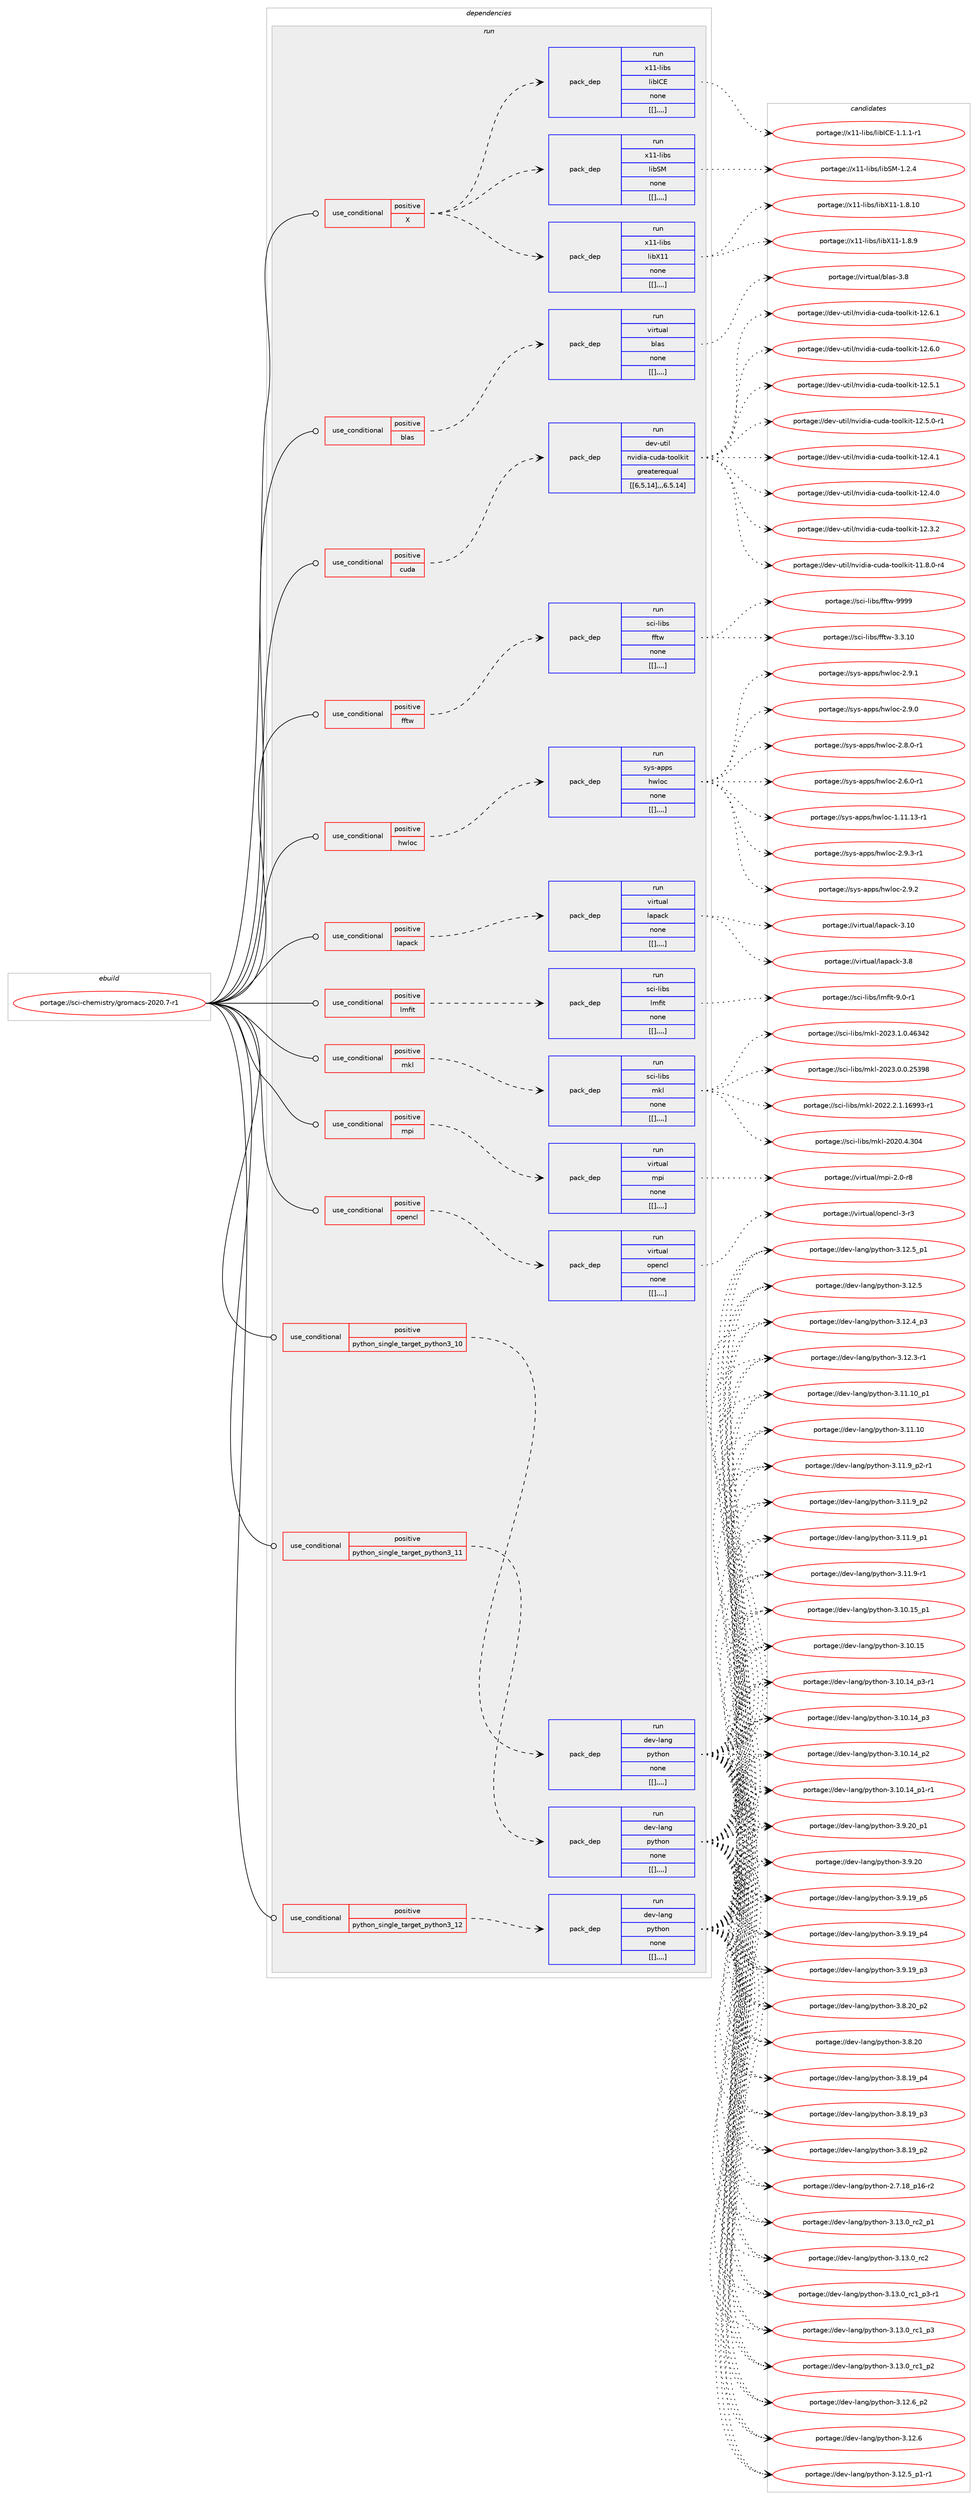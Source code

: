digraph prolog {

# *************
# Graph options
# *************

newrank=true;
concentrate=true;
compound=true;
graph [rankdir=LR,fontname=Helvetica,fontsize=10,ranksep=1.5];#, ranksep=2.5, nodesep=0.2];
edge  [arrowhead=vee];
node  [fontname=Helvetica,fontsize=10];

# **********
# The ebuild
# **********

subgraph cluster_leftcol {
color=gray;
label=<<i>ebuild</i>>;
id [label="portage://sci-chemistry/gromacs-2020.7-r1", color=red, width=4, href="../sci-chemistry/gromacs-2020.7-r1.svg"];
}

# ****************
# The dependencies
# ****************

subgraph cluster_midcol {
color=gray;
label=<<i>dependencies</i>>;
subgraph cluster_compile {
fillcolor="#eeeeee";
style=filled;
label=<<i>compile</i>>;
}
subgraph cluster_compileandrun {
fillcolor="#eeeeee";
style=filled;
label=<<i>compile and run</i>>;
}
subgraph cluster_run {
fillcolor="#eeeeee";
style=filled;
label=<<i>run</i>>;
subgraph cond107807 {
dependency403585 [label=<<TABLE BORDER="0" CELLBORDER="1" CELLSPACING="0" CELLPADDING="4"><TR><TD ROWSPAN="3" CELLPADDING="10">use_conditional</TD></TR><TR><TD>positive</TD></TR><TR><TD>X</TD></TR></TABLE>>, shape=none, color=red];
subgraph pack292932 {
dependency403586 [label=<<TABLE BORDER="0" CELLBORDER="1" CELLSPACING="0" CELLPADDING="4" WIDTH="220"><TR><TD ROWSPAN="6" CELLPADDING="30">pack_dep</TD></TR><TR><TD WIDTH="110">run</TD></TR><TR><TD>x11-libs</TD></TR><TR><TD>libX11</TD></TR><TR><TD>none</TD></TR><TR><TD>[[],,,,]</TD></TR></TABLE>>, shape=none, color=blue];
}
dependency403585:e -> dependency403586:w [weight=20,style="dashed",arrowhead="vee"];
subgraph pack292933 {
dependency403587 [label=<<TABLE BORDER="0" CELLBORDER="1" CELLSPACING="0" CELLPADDING="4" WIDTH="220"><TR><TD ROWSPAN="6" CELLPADDING="30">pack_dep</TD></TR><TR><TD WIDTH="110">run</TD></TR><TR><TD>x11-libs</TD></TR><TR><TD>libSM</TD></TR><TR><TD>none</TD></TR><TR><TD>[[],,,,]</TD></TR></TABLE>>, shape=none, color=blue];
}
dependency403585:e -> dependency403587:w [weight=20,style="dashed",arrowhead="vee"];
subgraph pack292934 {
dependency403588 [label=<<TABLE BORDER="0" CELLBORDER="1" CELLSPACING="0" CELLPADDING="4" WIDTH="220"><TR><TD ROWSPAN="6" CELLPADDING="30">pack_dep</TD></TR><TR><TD WIDTH="110">run</TD></TR><TR><TD>x11-libs</TD></TR><TR><TD>libICE</TD></TR><TR><TD>none</TD></TR><TR><TD>[[],,,,]</TD></TR></TABLE>>, shape=none, color=blue];
}
dependency403585:e -> dependency403588:w [weight=20,style="dashed",arrowhead="vee"];
}
id:e -> dependency403585:w [weight=20,style="solid",arrowhead="odot"];
subgraph cond107808 {
dependency403589 [label=<<TABLE BORDER="0" CELLBORDER="1" CELLSPACING="0" CELLPADDING="4"><TR><TD ROWSPAN="3" CELLPADDING="10">use_conditional</TD></TR><TR><TD>positive</TD></TR><TR><TD>blas</TD></TR></TABLE>>, shape=none, color=red];
subgraph pack292935 {
dependency403590 [label=<<TABLE BORDER="0" CELLBORDER="1" CELLSPACING="0" CELLPADDING="4" WIDTH="220"><TR><TD ROWSPAN="6" CELLPADDING="30">pack_dep</TD></TR><TR><TD WIDTH="110">run</TD></TR><TR><TD>virtual</TD></TR><TR><TD>blas</TD></TR><TR><TD>none</TD></TR><TR><TD>[[],,,,]</TD></TR></TABLE>>, shape=none, color=blue];
}
dependency403589:e -> dependency403590:w [weight=20,style="dashed",arrowhead="vee"];
}
id:e -> dependency403589:w [weight=20,style="solid",arrowhead="odot"];
subgraph cond107809 {
dependency403591 [label=<<TABLE BORDER="0" CELLBORDER="1" CELLSPACING="0" CELLPADDING="4"><TR><TD ROWSPAN="3" CELLPADDING="10">use_conditional</TD></TR><TR><TD>positive</TD></TR><TR><TD>cuda</TD></TR></TABLE>>, shape=none, color=red];
subgraph pack292936 {
dependency403592 [label=<<TABLE BORDER="0" CELLBORDER="1" CELLSPACING="0" CELLPADDING="4" WIDTH="220"><TR><TD ROWSPAN="6" CELLPADDING="30">pack_dep</TD></TR><TR><TD WIDTH="110">run</TD></TR><TR><TD>dev-util</TD></TR><TR><TD>nvidia-cuda-toolkit</TD></TR><TR><TD>greaterequal</TD></TR><TR><TD>[[6,5,14],,,6.5.14]</TD></TR></TABLE>>, shape=none, color=blue];
}
dependency403591:e -> dependency403592:w [weight=20,style="dashed",arrowhead="vee"];
}
id:e -> dependency403591:w [weight=20,style="solid",arrowhead="odot"];
subgraph cond107810 {
dependency403593 [label=<<TABLE BORDER="0" CELLBORDER="1" CELLSPACING="0" CELLPADDING="4"><TR><TD ROWSPAN="3" CELLPADDING="10">use_conditional</TD></TR><TR><TD>positive</TD></TR><TR><TD>fftw</TD></TR></TABLE>>, shape=none, color=red];
subgraph pack292937 {
dependency403594 [label=<<TABLE BORDER="0" CELLBORDER="1" CELLSPACING="0" CELLPADDING="4" WIDTH="220"><TR><TD ROWSPAN="6" CELLPADDING="30">pack_dep</TD></TR><TR><TD WIDTH="110">run</TD></TR><TR><TD>sci-libs</TD></TR><TR><TD>fftw</TD></TR><TR><TD>none</TD></TR><TR><TD>[[],,,,]</TD></TR></TABLE>>, shape=none, color=blue];
}
dependency403593:e -> dependency403594:w [weight=20,style="dashed",arrowhead="vee"];
}
id:e -> dependency403593:w [weight=20,style="solid",arrowhead="odot"];
subgraph cond107811 {
dependency403595 [label=<<TABLE BORDER="0" CELLBORDER="1" CELLSPACING="0" CELLPADDING="4"><TR><TD ROWSPAN="3" CELLPADDING="10">use_conditional</TD></TR><TR><TD>positive</TD></TR><TR><TD>hwloc</TD></TR></TABLE>>, shape=none, color=red];
subgraph pack292938 {
dependency403596 [label=<<TABLE BORDER="0" CELLBORDER="1" CELLSPACING="0" CELLPADDING="4" WIDTH="220"><TR><TD ROWSPAN="6" CELLPADDING="30">pack_dep</TD></TR><TR><TD WIDTH="110">run</TD></TR><TR><TD>sys-apps</TD></TR><TR><TD>hwloc</TD></TR><TR><TD>none</TD></TR><TR><TD>[[],,,,]</TD></TR></TABLE>>, shape=none, color=blue];
}
dependency403595:e -> dependency403596:w [weight=20,style="dashed",arrowhead="vee"];
}
id:e -> dependency403595:w [weight=20,style="solid",arrowhead="odot"];
subgraph cond107812 {
dependency403597 [label=<<TABLE BORDER="0" CELLBORDER="1" CELLSPACING="0" CELLPADDING="4"><TR><TD ROWSPAN="3" CELLPADDING="10">use_conditional</TD></TR><TR><TD>positive</TD></TR><TR><TD>lapack</TD></TR></TABLE>>, shape=none, color=red];
subgraph pack292939 {
dependency403598 [label=<<TABLE BORDER="0" CELLBORDER="1" CELLSPACING="0" CELLPADDING="4" WIDTH="220"><TR><TD ROWSPAN="6" CELLPADDING="30">pack_dep</TD></TR><TR><TD WIDTH="110">run</TD></TR><TR><TD>virtual</TD></TR><TR><TD>lapack</TD></TR><TR><TD>none</TD></TR><TR><TD>[[],,,,]</TD></TR></TABLE>>, shape=none, color=blue];
}
dependency403597:e -> dependency403598:w [weight=20,style="dashed",arrowhead="vee"];
}
id:e -> dependency403597:w [weight=20,style="solid",arrowhead="odot"];
subgraph cond107813 {
dependency403599 [label=<<TABLE BORDER="0" CELLBORDER="1" CELLSPACING="0" CELLPADDING="4"><TR><TD ROWSPAN="3" CELLPADDING="10">use_conditional</TD></TR><TR><TD>positive</TD></TR><TR><TD>lmfit</TD></TR></TABLE>>, shape=none, color=red];
subgraph pack292940 {
dependency403600 [label=<<TABLE BORDER="0" CELLBORDER="1" CELLSPACING="0" CELLPADDING="4" WIDTH="220"><TR><TD ROWSPAN="6" CELLPADDING="30">pack_dep</TD></TR><TR><TD WIDTH="110">run</TD></TR><TR><TD>sci-libs</TD></TR><TR><TD>lmfit</TD></TR><TR><TD>none</TD></TR><TR><TD>[[],,,,]</TD></TR></TABLE>>, shape=none, color=blue];
}
dependency403599:e -> dependency403600:w [weight=20,style="dashed",arrowhead="vee"];
}
id:e -> dependency403599:w [weight=20,style="solid",arrowhead="odot"];
subgraph cond107814 {
dependency403601 [label=<<TABLE BORDER="0" CELLBORDER="1" CELLSPACING="0" CELLPADDING="4"><TR><TD ROWSPAN="3" CELLPADDING="10">use_conditional</TD></TR><TR><TD>positive</TD></TR><TR><TD>mkl</TD></TR></TABLE>>, shape=none, color=red];
subgraph pack292941 {
dependency403602 [label=<<TABLE BORDER="0" CELLBORDER="1" CELLSPACING="0" CELLPADDING="4" WIDTH="220"><TR><TD ROWSPAN="6" CELLPADDING="30">pack_dep</TD></TR><TR><TD WIDTH="110">run</TD></TR><TR><TD>sci-libs</TD></TR><TR><TD>mkl</TD></TR><TR><TD>none</TD></TR><TR><TD>[[],,,,]</TD></TR></TABLE>>, shape=none, color=blue];
}
dependency403601:e -> dependency403602:w [weight=20,style="dashed",arrowhead="vee"];
}
id:e -> dependency403601:w [weight=20,style="solid",arrowhead="odot"];
subgraph cond107815 {
dependency403603 [label=<<TABLE BORDER="0" CELLBORDER="1" CELLSPACING="0" CELLPADDING="4"><TR><TD ROWSPAN="3" CELLPADDING="10">use_conditional</TD></TR><TR><TD>positive</TD></TR><TR><TD>mpi</TD></TR></TABLE>>, shape=none, color=red];
subgraph pack292942 {
dependency403604 [label=<<TABLE BORDER="0" CELLBORDER="1" CELLSPACING="0" CELLPADDING="4" WIDTH="220"><TR><TD ROWSPAN="6" CELLPADDING="30">pack_dep</TD></TR><TR><TD WIDTH="110">run</TD></TR><TR><TD>virtual</TD></TR><TR><TD>mpi</TD></TR><TR><TD>none</TD></TR><TR><TD>[[],,,,]</TD></TR></TABLE>>, shape=none, color=blue];
}
dependency403603:e -> dependency403604:w [weight=20,style="dashed",arrowhead="vee"];
}
id:e -> dependency403603:w [weight=20,style="solid",arrowhead="odot"];
subgraph cond107816 {
dependency403605 [label=<<TABLE BORDER="0" CELLBORDER="1" CELLSPACING="0" CELLPADDING="4"><TR><TD ROWSPAN="3" CELLPADDING="10">use_conditional</TD></TR><TR><TD>positive</TD></TR><TR><TD>opencl</TD></TR></TABLE>>, shape=none, color=red];
subgraph pack292943 {
dependency403606 [label=<<TABLE BORDER="0" CELLBORDER="1" CELLSPACING="0" CELLPADDING="4" WIDTH="220"><TR><TD ROWSPAN="6" CELLPADDING="30">pack_dep</TD></TR><TR><TD WIDTH="110">run</TD></TR><TR><TD>virtual</TD></TR><TR><TD>opencl</TD></TR><TR><TD>none</TD></TR><TR><TD>[[],,,,]</TD></TR></TABLE>>, shape=none, color=blue];
}
dependency403605:e -> dependency403606:w [weight=20,style="dashed",arrowhead="vee"];
}
id:e -> dependency403605:w [weight=20,style="solid",arrowhead="odot"];
subgraph cond107817 {
dependency403607 [label=<<TABLE BORDER="0" CELLBORDER="1" CELLSPACING="0" CELLPADDING="4"><TR><TD ROWSPAN="3" CELLPADDING="10">use_conditional</TD></TR><TR><TD>positive</TD></TR><TR><TD>python_single_target_python3_10</TD></TR></TABLE>>, shape=none, color=red];
subgraph pack292944 {
dependency403608 [label=<<TABLE BORDER="0" CELLBORDER="1" CELLSPACING="0" CELLPADDING="4" WIDTH="220"><TR><TD ROWSPAN="6" CELLPADDING="30">pack_dep</TD></TR><TR><TD WIDTH="110">run</TD></TR><TR><TD>dev-lang</TD></TR><TR><TD>python</TD></TR><TR><TD>none</TD></TR><TR><TD>[[],,,,]</TD></TR></TABLE>>, shape=none, color=blue];
}
dependency403607:e -> dependency403608:w [weight=20,style="dashed",arrowhead="vee"];
}
id:e -> dependency403607:w [weight=20,style="solid",arrowhead="odot"];
subgraph cond107818 {
dependency403609 [label=<<TABLE BORDER="0" CELLBORDER="1" CELLSPACING="0" CELLPADDING="4"><TR><TD ROWSPAN="3" CELLPADDING="10">use_conditional</TD></TR><TR><TD>positive</TD></TR><TR><TD>python_single_target_python3_11</TD></TR></TABLE>>, shape=none, color=red];
subgraph pack292945 {
dependency403610 [label=<<TABLE BORDER="0" CELLBORDER="1" CELLSPACING="0" CELLPADDING="4" WIDTH="220"><TR><TD ROWSPAN="6" CELLPADDING="30">pack_dep</TD></TR><TR><TD WIDTH="110">run</TD></TR><TR><TD>dev-lang</TD></TR><TR><TD>python</TD></TR><TR><TD>none</TD></TR><TR><TD>[[],,,,]</TD></TR></TABLE>>, shape=none, color=blue];
}
dependency403609:e -> dependency403610:w [weight=20,style="dashed",arrowhead="vee"];
}
id:e -> dependency403609:w [weight=20,style="solid",arrowhead="odot"];
subgraph cond107819 {
dependency403611 [label=<<TABLE BORDER="0" CELLBORDER="1" CELLSPACING="0" CELLPADDING="4"><TR><TD ROWSPAN="3" CELLPADDING="10">use_conditional</TD></TR><TR><TD>positive</TD></TR><TR><TD>python_single_target_python3_12</TD></TR></TABLE>>, shape=none, color=red];
subgraph pack292946 {
dependency403612 [label=<<TABLE BORDER="0" CELLBORDER="1" CELLSPACING="0" CELLPADDING="4" WIDTH="220"><TR><TD ROWSPAN="6" CELLPADDING="30">pack_dep</TD></TR><TR><TD WIDTH="110">run</TD></TR><TR><TD>dev-lang</TD></TR><TR><TD>python</TD></TR><TR><TD>none</TD></TR><TR><TD>[[],,,,]</TD></TR></TABLE>>, shape=none, color=blue];
}
dependency403611:e -> dependency403612:w [weight=20,style="dashed",arrowhead="vee"];
}
id:e -> dependency403611:w [weight=20,style="solid",arrowhead="odot"];
}
}

# **************
# The candidates
# **************

subgraph cluster_choices {
rank=same;
color=gray;
label=<<i>candidates</i>>;

subgraph choice292932 {
color=black;
nodesep=1;
choice12049494510810598115471081059888494945494656464948 [label="portage://x11-libs/libX11-1.8.10", color=red, width=4,href="../x11-libs/libX11-1.8.10.svg"];
choice120494945108105981154710810598884949454946564657 [label="portage://x11-libs/libX11-1.8.9", color=red, width=4,href="../x11-libs/libX11-1.8.9.svg"];
dependency403586:e -> choice12049494510810598115471081059888494945494656464948:w [style=dotted,weight="100"];
dependency403586:e -> choice120494945108105981154710810598884949454946564657:w [style=dotted,weight="100"];
}
subgraph choice292933 {
color=black;
nodesep=1;
choice1204949451081059811547108105988377454946504652 [label="portage://x11-libs/libSM-1.2.4", color=red, width=4,href="../x11-libs/libSM-1.2.4.svg"];
dependency403587:e -> choice1204949451081059811547108105988377454946504652:w [style=dotted,weight="100"];
}
subgraph choice292934 {
color=black;
nodesep=1;
choice1204949451081059811547108105987367694549464946494511449 [label="portage://x11-libs/libICE-1.1.1-r1", color=red, width=4,href="../x11-libs/libICE-1.1.1-r1.svg"];
dependency403588:e -> choice1204949451081059811547108105987367694549464946494511449:w [style=dotted,weight="100"];
}
subgraph choice292935 {
color=black;
nodesep=1;
choice1181051141161179710847981089711545514656 [label="portage://virtual/blas-3.8", color=red, width=4,href="../virtual/blas-3.8.svg"];
dependency403590:e -> choice1181051141161179710847981089711545514656:w [style=dotted,weight="100"];
}
subgraph choice292936 {
color=black;
nodesep=1;
choice1001011184511711610510847110118105100105974599117100974511611111110810710511645495046544649 [label="portage://dev-util/nvidia-cuda-toolkit-12.6.1", color=red, width=4,href="../dev-util/nvidia-cuda-toolkit-12.6.1.svg"];
choice1001011184511711610510847110118105100105974599117100974511611111110810710511645495046544648 [label="portage://dev-util/nvidia-cuda-toolkit-12.6.0", color=red, width=4,href="../dev-util/nvidia-cuda-toolkit-12.6.0.svg"];
choice1001011184511711610510847110118105100105974599117100974511611111110810710511645495046534649 [label="portage://dev-util/nvidia-cuda-toolkit-12.5.1", color=red, width=4,href="../dev-util/nvidia-cuda-toolkit-12.5.1.svg"];
choice10010111845117116105108471101181051001059745991171009745116111111108107105116454950465346484511449 [label="portage://dev-util/nvidia-cuda-toolkit-12.5.0-r1", color=red, width=4,href="../dev-util/nvidia-cuda-toolkit-12.5.0-r1.svg"];
choice1001011184511711610510847110118105100105974599117100974511611111110810710511645495046524649 [label="portage://dev-util/nvidia-cuda-toolkit-12.4.1", color=red, width=4,href="../dev-util/nvidia-cuda-toolkit-12.4.1.svg"];
choice1001011184511711610510847110118105100105974599117100974511611111110810710511645495046524648 [label="portage://dev-util/nvidia-cuda-toolkit-12.4.0", color=red, width=4,href="../dev-util/nvidia-cuda-toolkit-12.4.0.svg"];
choice1001011184511711610510847110118105100105974599117100974511611111110810710511645495046514650 [label="portage://dev-util/nvidia-cuda-toolkit-12.3.2", color=red, width=4,href="../dev-util/nvidia-cuda-toolkit-12.3.2.svg"];
choice10010111845117116105108471101181051001059745991171009745116111111108107105116454949465646484511452 [label="portage://dev-util/nvidia-cuda-toolkit-11.8.0-r4", color=red, width=4,href="../dev-util/nvidia-cuda-toolkit-11.8.0-r4.svg"];
dependency403592:e -> choice1001011184511711610510847110118105100105974599117100974511611111110810710511645495046544649:w [style=dotted,weight="100"];
dependency403592:e -> choice1001011184511711610510847110118105100105974599117100974511611111110810710511645495046544648:w [style=dotted,weight="100"];
dependency403592:e -> choice1001011184511711610510847110118105100105974599117100974511611111110810710511645495046534649:w [style=dotted,weight="100"];
dependency403592:e -> choice10010111845117116105108471101181051001059745991171009745116111111108107105116454950465346484511449:w [style=dotted,weight="100"];
dependency403592:e -> choice1001011184511711610510847110118105100105974599117100974511611111110810710511645495046524649:w [style=dotted,weight="100"];
dependency403592:e -> choice1001011184511711610510847110118105100105974599117100974511611111110810710511645495046524648:w [style=dotted,weight="100"];
dependency403592:e -> choice1001011184511711610510847110118105100105974599117100974511611111110810710511645495046514650:w [style=dotted,weight="100"];
dependency403592:e -> choice10010111845117116105108471101181051001059745991171009745116111111108107105116454949465646484511452:w [style=dotted,weight="100"];
}
subgraph choice292937 {
color=black;
nodesep=1;
choice115991054510810598115471021021161194557575757 [label="portage://sci-libs/fftw-9999", color=red, width=4,href="../sci-libs/fftw-9999.svg"];
choice1159910545108105981154710210211611945514651464948 [label="portage://sci-libs/fftw-3.3.10", color=red, width=4,href="../sci-libs/fftw-3.3.10.svg"];
dependency403594:e -> choice115991054510810598115471021021161194557575757:w [style=dotted,weight="100"];
dependency403594:e -> choice1159910545108105981154710210211611945514651464948:w [style=dotted,weight="100"];
}
subgraph choice292938 {
color=black;
nodesep=1;
choice115121115459711211211547104119108111994550465746514511449 [label="portage://sys-apps/hwloc-2.9.3-r1", color=red, width=4,href="../sys-apps/hwloc-2.9.3-r1.svg"];
choice11512111545971121121154710411910811199455046574650 [label="portage://sys-apps/hwloc-2.9.2", color=red, width=4,href="../sys-apps/hwloc-2.9.2.svg"];
choice11512111545971121121154710411910811199455046574649 [label="portage://sys-apps/hwloc-2.9.1", color=red, width=4,href="../sys-apps/hwloc-2.9.1.svg"];
choice11512111545971121121154710411910811199455046574648 [label="portage://sys-apps/hwloc-2.9.0", color=red, width=4,href="../sys-apps/hwloc-2.9.0.svg"];
choice115121115459711211211547104119108111994550465646484511449 [label="portage://sys-apps/hwloc-2.8.0-r1", color=red, width=4,href="../sys-apps/hwloc-2.8.0-r1.svg"];
choice115121115459711211211547104119108111994550465446484511449 [label="portage://sys-apps/hwloc-2.6.0-r1", color=red, width=4,href="../sys-apps/hwloc-2.6.0-r1.svg"];
choice1151211154597112112115471041191081119945494649494649514511449 [label="portage://sys-apps/hwloc-1.11.13-r1", color=red, width=4,href="../sys-apps/hwloc-1.11.13-r1.svg"];
dependency403596:e -> choice115121115459711211211547104119108111994550465746514511449:w [style=dotted,weight="100"];
dependency403596:e -> choice11512111545971121121154710411910811199455046574650:w [style=dotted,weight="100"];
dependency403596:e -> choice11512111545971121121154710411910811199455046574649:w [style=dotted,weight="100"];
dependency403596:e -> choice11512111545971121121154710411910811199455046574648:w [style=dotted,weight="100"];
dependency403596:e -> choice115121115459711211211547104119108111994550465646484511449:w [style=dotted,weight="100"];
dependency403596:e -> choice115121115459711211211547104119108111994550465446484511449:w [style=dotted,weight="100"];
dependency403596:e -> choice1151211154597112112115471041191081119945494649494649514511449:w [style=dotted,weight="100"];
}
subgraph choice292939 {
color=black;
nodesep=1;
choice11810511411611797108471089711297991074551464948 [label="portage://virtual/lapack-3.10", color=red, width=4,href="../virtual/lapack-3.10.svg"];
choice118105114116117971084710897112979910745514656 [label="portage://virtual/lapack-3.8", color=red, width=4,href="../virtual/lapack-3.8.svg"];
dependency403598:e -> choice11810511411611797108471089711297991074551464948:w [style=dotted,weight="100"];
dependency403598:e -> choice118105114116117971084710897112979910745514656:w [style=dotted,weight="100"];
}
subgraph choice292940 {
color=black;
nodesep=1;
choice11599105451081059811547108109102105116455746484511449 [label="portage://sci-libs/lmfit-9.0-r1", color=red, width=4,href="../sci-libs/lmfit-9.0-r1.svg"];
dependency403600:e -> choice11599105451081059811547108109102105116455746484511449:w [style=dotted,weight="100"];
}
subgraph choice292941 {
color=black;
nodesep=1;
choice11599105451081059811547109107108455048505146494648465254515250 [label="portage://sci-libs/mkl-2023.1.0.46342", color=red, width=4,href="../sci-libs/mkl-2023.1.0.46342.svg"];
choice11599105451081059811547109107108455048505146484648465053515756 [label="portage://sci-libs/mkl-2023.0.0.25398", color=red, width=4,href="../sci-libs/mkl-2023.0.0.25398.svg"];
choice115991054510810598115471091071084550485050465046494649545757514511449 [label="portage://sci-libs/mkl-2022.2.1.16993-r1", color=red, width=4,href="../sci-libs/mkl-2022.2.1.16993-r1.svg"];
choice115991054510810598115471091071084550485048465246514852 [label="portage://sci-libs/mkl-2020.4.304", color=red, width=4,href="../sci-libs/mkl-2020.4.304.svg"];
dependency403602:e -> choice11599105451081059811547109107108455048505146494648465254515250:w [style=dotted,weight="100"];
dependency403602:e -> choice11599105451081059811547109107108455048505146484648465053515756:w [style=dotted,weight="100"];
dependency403602:e -> choice115991054510810598115471091071084550485050465046494649545757514511449:w [style=dotted,weight="100"];
dependency403602:e -> choice115991054510810598115471091071084550485048465246514852:w [style=dotted,weight="100"];
}
subgraph choice292942 {
color=black;
nodesep=1;
choice1181051141161179710847109112105455046484511456 [label="portage://virtual/mpi-2.0-r8", color=red, width=4,href="../virtual/mpi-2.0-r8.svg"];
dependency403604:e -> choice1181051141161179710847109112105455046484511456:w [style=dotted,weight="100"];
}
subgraph choice292943 {
color=black;
nodesep=1;
choice11810511411611797108471111121011109910845514511451 [label="portage://virtual/opencl-3-r3", color=red, width=4,href="../virtual/opencl-3-r3.svg"];
dependency403606:e -> choice11810511411611797108471111121011109910845514511451:w [style=dotted,weight="100"];
}
subgraph choice292944 {
color=black;
nodesep=1;
choice100101118451089711010347112121116104111110455146495146489511499509511249 [label="portage://dev-lang/python-3.13.0_rc2_p1", color=red, width=4,href="../dev-lang/python-3.13.0_rc2_p1.svg"];
choice10010111845108971101034711212111610411111045514649514648951149950 [label="portage://dev-lang/python-3.13.0_rc2", color=red, width=4,href="../dev-lang/python-3.13.0_rc2.svg"];
choice1001011184510897110103471121211161041111104551464951464895114994995112514511449 [label="portage://dev-lang/python-3.13.0_rc1_p3-r1", color=red, width=4,href="../dev-lang/python-3.13.0_rc1_p3-r1.svg"];
choice100101118451089711010347112121116104111110455146495146489511499499511251 [label="portage://dev-lang/python-3.13.0_rc1_p3", color=red, width=4,href="../dev-lang/python-3.13.0_rc1_p3.svg"];
choice100101118451089711010347112121116104111110455146495146489511499499511250 [label="portage://dev-lang/python-3.13.0_rc1_p2", color=red, width=4,href="../dev-lang/python-3.13.0_rc1_p2.svg"];
choice100101118451089711010347112121116104111110455146495046549511250 [label="portage://dev-lang/python-3.12.6_p2", color=red, width=4,href="../dev-lang/python-3.12.6_p2.svg"];
choice10010111845108971101034711212111610411111045514649504654 [label="portage://dev-lang/python-3.12.6", color=red, width=4,href="../dev-lang/python-3.12.6.svg"];
choice1001011184510897110103471121211161041111104551464950465395112494511449 [label="portage://dev-lang/python-3.12.5_p1-r1", color=red, width=4,href="../dev-lang/python-3.12.5_p1-r1.svg"];
choice100101118451089711010347112121116104111110455146495046539511249 [label="portage://dev-lang/python-3.12.5_p1", color=red, width=4,href="../dev-lang/python-3.12.5_p1.svg"];
choice10010111845108971101034711212111610411111045514649504653 [label="portage://dev-lang/python-3.12.5", color=red, width=4,href="../dev-lang/python-3.12.5.svg"];
choice100101118451089711010347112121116104111110455146495046529511251 [label="portage://dev-lang/python-3.12.4_p3", color=red, width=4,href="../dev-lang/python-3.12.4_p3.svg"];
choice100101118451089711010347112121116104111110455146495046514511449 [label="portage://dev-lang/python-3.12.3-r1", color=red, width=4,href="../dev-lang/python-3.12.3-r1.svg"];
choice10010111845108971101034711212111610411111045514649494649489511249 [label="portage://dev-lang/python-3.11.10_p1", color=red, width=4,href="../dev-lang/python-3.11.10_p1.svg"];
choice1001011184510897110103471121211161041111104551464949464948 [label="portage://dev-lang/python-3.11.10", color=red, width=4,href="../dev-lang/python-3.11.10.svg"];
choice1001011184510897110103471121211161041111104551464949465795112504511449 [label="portage://dev-lang/python-3.11.9_p2-r1", color=red, width=4,href="../dev-lang/python-3.11.9_p2-r1.svg"];
choice100101118451089711010347112121116104111110455146494946579511250 [label="portage://dev-lang/python-3.11.9_p2", color=red, width=4,href="../dev-lang/python-3.11.9_p2.svg"];
choice100101118451089711010347112121116104111110455146494946579511249 [label="portage://dev-lang/python-3.11.9_p1", color=red, width=4,href="../dev-lang/python-3.11.9_p1.svg"];
choice100101118451089711010347112121116104111110455146494946574511449 [label="portage://dev-lang/python-3.11.9-r1", color=red, width=4,href="../dev-lang/python-3.11.9-r1.svg"];
choice10010111845108971101034711212111610411111045514649484649539511249 [label="portage://dev-lang/python-3.10.15_p1", color=red, width=4,href="../dev-lang/python-3.10.15_p1.svg"];
choice1001011184510897110103471121211161041111104551464948464953 [label="portage://dev-lang/python-3.10.15", color=red, width=4,href="../dev-lang/python-3.10.15.svg"];
choice100101118451089711010347112121116104111110455146494846495295112514511449 [label="portage://dev-lang/python-3.10.14_p3-r1", color=red, width=4,href="../dev-lang/python-3.10.14_p3-r1.svg"];
choice10010111845108971101034711212111610411111045514649484649529511251 [label="portage://dev-lang/python-3.10.14_p3", color=red, width=4,href="../dev-lang/python-3.10.14_p3.svg"];
choice10010111845108971101034711212111610411111045514649484649529511250 [label="portage://dev-lang/python-3.10.14_p2", color=red, width=4,href="../dev-lang/python-3.10.14_p2.svg"];
choice100101118451089711010347112121116104111110455146494846495295112494511449 [label="portage://dev-lang/python-3.10.14_p1-r1", color=red, width=4,href="../dev-lang/python-3.10.14_p1-r1.svg"];
choice100101118451089711010347112121116104111110455146574650489511249 [label="portage://dev-lang/python-3.9.20_p1", color=red, width=4,href="../dev-lang/python-3.9.20_p1.svg"];
choice10010111845108971101034711212111610411111045514657465048 [label="portage://dev-lang/python-3.9.20", color=red, width=4,href="../dev-lang/python-3.9.20.svg"];
choice100101118451089711010347112121116104111110455146574649579511253 [label="portage://dev-lang/python-3.9.19_p5", color=red, width=4,href="../dev-lang/python-3.9.19_p5.svg"];
choice100101118451089711010347112121116104111110455146574649579511252 [label="portage://dev-lang/python-3.9.19_p4", color=red, width=4,href="../dev-lang/python-3.9.19_p4.svg"];
choice100101118451089711010347112121116104111110455146574649579511251 [label="portage://dev-lang/python-3.9.19_p3", color=red, width=4,href="../dev-lang/python-3.9.19_p3.svg"];
choice100101118451089711010347112121116104111110455146564650489511250 [label="portage://dev-lang/python-3.8.20_p2", color=red, width=4,href="../dev-lang/python-3.8.20_p2.svg"];
choice10010111845108971101034711212111610411111045514656465048 [label="portage://dev-lang/python-3.8.20", color=red, width=4,href="../dev-lang/python-3.8.20.svg"];
choice100101118451089711010347112121116104111110455146564649579511252 [label="portage://dev-lang/python-3.8.19_p4", color=red, width=4,href="../dev-lang/python-3.8.19_p4.svg"];
choice100101118451089711010347112121116104111110455146564649579511251 [label="portage://dev-lang/python-3.8.19_p3", color=red, width=4,href="../dev-lang/python-3.8.19_p3.svg"];
choice100101118451089711010347112121116104111110455146564649579511250 [label="portage://dev-lang/python-3.8.19_p2", color=red, width=4,href="../dev-lang/python-3.8.19_p2.svg"];
choice100101118451089711010347112121116104111110455046554649569511249544511450 [label="portage://dev-lang/python-2.7.18_p16-r2", color=red, width=4,href="../dev-lang/python-2.7.18_p16-r2.svg"];
dependency403608:e -> choice100101118451089711010347112121116104111110455146495146489511499509511249:w [style=dotted,weight="100"];
dependency403608:e -> choice10010111845108971101034711212111610411111045514649514648951149950:w [style=dotted,weight="100"];
dependency403608:e -> choice1001011184510897110103471121211161041111104551464951464895114994995112514511449:w [style=dotted,weight="100"];
dependency403608:e -> choice100101118451089711010347112121116104111110455146495146489511499499511251:w [style=dotted,weight="100"];
dependency403608:e -> choice100101118451089711010347112121116104111110455146495146489511499499511250:w [style=dotted,weight="100"];
dependency403608:e -> choice100101118451089711010347112121116104111110455146495046549511250:w [style=dotted,weight="100"];
dependency403608:e -> choice10010111845108971101034711212111610411111045514649504654:w [style=dotted,weight="100"];
dependency403608:e -> choice1001011184510897110103471121211161041111104551464950465395112494511449:w [style=dotted,weight="100"];
dependency403608:e -> choice100101118451089711010347112121116104111110455146495046539511249:w [style=dotted,weight="100"];
dependency403608:e -> choice10010111845108971101034711212111610411111045514649504653:w [style=dotted,weight="100"];
dependency403608:e -> choice100101118451089711010347112121116104111110455146495046529511251:w [style=dotted,weight="100"];
dependency403608:e -> choice100101118451089711010347112121116104111110455146495046514511449:w [style=dotted,weight="100"];
dependency403608:e -> choice10010111845108971101034711212111610411111045514649494649489511249:w [style=dotted,weight="100"];
dependency403608:e -> choice1001011184510897110103471121211161041111104551464949464948:w [style=dotted,weight="100"];
dependency403608:e -> choice1001011184510897110103471121211161041111104551464949465795112504511449:w [style=dotted,weight="100"];
dependency403608:e -> choice100101118451089711010347112121116104111110455146494946579511250:w [style=dotted,weight="100"];
dependency403608:e -> choice100101118451089711010347112121116104111110455146494946579511249:w [style=dotted,weight="100"];
dependency403608:e -> choice100101118451089711010347112121116104111110455146494946574511449:w [style=dotted,weight="100"];
dependency403608:e -> choice10010111845108971101034711212111610411111045514649484649539511249:w [style=dotted,weight="100"];
dependency403608:e -> choice1001011184510897110103471121211161041111104551464948464953:w [style=dotted,weight="100"];
dependency403608:e -> choice100101118451089711010347112121116104111110455146494846495295112514511449:w [style=dotted,weight="100"];
dependency403608:e -> choice10010111845108971101034711212111610411111045514649484649529511251:w [style=dotted,weight="100"];
dependency403608:e -> choice10010111845108971101034711212111610411111045514649484649529511250:w [style=dotted,weight="100"];
dependency403608:e -> choice100101118451089711010347112121116104111110455146494846495295112494511449:w [style=dotted,weight="100"];
dependency403608:e -> choice100101118451089711010347112121116104111110455146574650489511249:w [style=dotted,weight="100"];
dependency403608:e -> choice10010111845108971101034711212111610411111045514657465048:w [style=dotted,weight="100"];
dependency403608:e -> choice100101118451089711010347112121116104111110455146574649579511253:w [style=dotted,weight="100"];
dependency403608:e -> choice100101118451089711010347112121116104111110455146574649579511252:w [style=dotted,weight="100"];
dependency403608:e -> choice100101118451089711010347112121116104111110455146574649579511251:w [style=dotted,weight="100"];
dependency403608:e -> choice100101118451089711010347112121116104111110455146564650489511250:w [style=dotted,weight="100"];
dependency403608:e -> choice10010111845108971101034711212111610411111045514656465048:w [style=dotted,weight="100"];
dependency403608:e -> choice100101118451089711010347112121116104111110455146564649579511252:w [style=dotted,weight="100"];
dependency403608:e -> choice100101118451089711010347112121116104111110455146564649579511251:w [style=dotted,weight="100"];
dependency403608:e -> choice100101118451089711010347112121116104111110455146564649579511250:w [style=dotted,weight="100"];
dependency403608:e -> choice100101118451089711010347112121116104111110455046554649569511249544511450:w [style=dotted,weight="100"];
}
subgraph choice292945 {
color=black;
nodesep=1;
choice100101118451089711010347112121116104111110455146495146489511499509511249 [label="portage://dev-lang/python-3.13.0_rc2_p1", color=red, width=4,href="../dev-lang/python-3.13.0_rc2_p1.svg"];
choice10010111845108971101034711212111610411111045514649514648951149950 [label="portage://dev-lang/python-3.13.0_rc2", color=red, width=4,href="../dev-lang/python-3.13.0_rc2.svg"];
choice1001011184510897110103471121211161041111104551464951464895114994995112514511449 [label="portage://dev-lang/python-3.13.0_rc1_p3-r1", color=red, width=4,href="../dev-lang/python-3.13.0_rc1_p3-r1.svg"];
choice100101118451089711010347112121116104111110455146495146489511499499511251 [label="portage://dev-lang/python-3.13.0_rc1_p3", color=red, width=4,href="../dev-lang/python-3.13.0_rc1_p3.svg"];
choice100101118451089711010347112121116104111110455146495146489511499499511250 [label="portage://dev-lang/python-3.13.0_rc1_p2", color=red, width=4,href="../dev-lang/python-3.13.0_rc1_p2.svg"];
choice100101118451089711010347112121116104111110455146495046549511250 [label="portage://dev-lang/python-3.12.6_p2", color=red, width=4,href="../dev-lang/python-3.12.6_p2.svg"];
choice10010111845108971101034711212111610411111045514649504654 [label="portage://dev-lang/python-3.12.6", color=red, width=4,href="../dev-lang/python-3.12.6.svg"];
choice1001011184510897110103471121211161041111104551464950465395112494511449 [label="portage://dev-lang/python-3.12.5_p1-r1", color=red, width=4,href="../dev-lang/python-3.12.5_p1-r1.svg"];
choice100101118451089711010347112121116104111110455146495046539511249 [label="portage://dev-lang/python-3.12.5_p1", color=red, width=4,href="../dev-lang/python-3.12.5_p1.svg"];
choice10010111845108971101034711212111610411111045514649504653 [label="portage://dev-lang/python-3.12.5", color=red, width=4,href="../dev-lang/python-3.12.5.svg"];
choice100101118451089711010347112121116104111110455146495046529511251 [label="portage://dev-lang/python-3.12.4_p3", color=red, width=4,href="../dev-lang/python-3.12.4_p3.svg"];
choice100101118451089711010347112121116104111110455146495046514511449 [label="portage://dev-lang/python-3.12.3-r1", color=red, width=4,href="../dev-lang/python-3.12.3-r1.svg"];
choice10010111845108971101034711212111610411111045514649494649489511249 [label="portage://dev-lang/python-3.11.10_p1", color=red, width=4,href="../dev-lang/python-3.11.10_p1.svg"];
choice1001011184510897110103471121211161041111104551464949464948 [label="portage://dev-lang/python-3.11.10", color=red, width=4,href="../dev-lang/python-3.11.10.svg"];
choice1001011184510897110103471121211161041111104551464949465795112504511449 [label="portage://dev-lang/python-3.11.9_p2-r1", color=red, width=4,href="../dev-lang/python-3.11.9_p2-r1.svg"];
choice100101118451089711010347112121116104111110455146494946579511250 [label="portage://dev-lang/python-3.11.9_p2", color=red, width=4,href="../dev-lang/python-3.11.9_p2.svg"];
choice100101118451089711010347112121116104111110455146494946579511249 [label="portage://dev-lang/python-3.11.9_p1", color=red, width=4,href="../dev-lang/python-3.11.9_p1.svg"];
choice100101118451089711010347112121116104111110455146494946574511449 [label="portage://dev-lang/python-3.11.9-r1", color=red, width=4,href="../dev-lang/python-3.11.9-r1.svg"];
choice10010111845108971101034711212111610411111045514649484649539511249 [label="portage://dev-lang/python-3.10.15_p1", color=red, width=4,href="../dev-lang/python-3.10.15_p1.svg"];
choice1001011184510897110103471121211161041111104551464948464953 [label="portage://dev-lang/python-3.10.15", color=red, width=4,href="../dev-lang/python-3.10.15.svg"];
choice100101118451089711010347112121116104111110455146494846495295112514511449 [label="portage://dev-lang/python-3.10.14_p3-r1", color=red, width=4,href="../dev-lang/python-3.10.14_p3-r1.svg"];
choice10010111845108971101034711212111610411111045514649484649529511251 [label="portage://dev-lang/python-3.10.14_p3", color=red, width=4,href="../dev-lang/python-3.10.14_p3.svg"];
choice10010111845108971101034711212111610411111045514649484649529511250 [label="portage://dev-lang/python-3.10.14_p2", color=red, width=4,href="../dev-lang/python-3.10.14_p2.svg"];
choice100101118451089711010347112121116104111110455146494846495295112494511449 [label="portage://dev-lang/python-3.10.14_p1-r1", color=red, width=4,href="../dev-lang/python-3.10.14_p1-r1.svg"];
choice100101118451089711010347112121116104111110455146574650489511249 [label="portage://dev-lang/python-3.9.20_p1", color=red, width=4,href="../dev-lang/python-3.9.20_p1.svg"];
choice10010111845108971101034711212111610411111045514657465048 [label="portage://dev-lang/python-3.9.20", color=red, width=4,href="../dev-lang/python-3.9.20.svg"];
choice100101118451089711010347112121116104111110455146574649579511253 [label="portage://dev-lang/python-3.9.19_p5", color=red, width=4,href="../dev-lang/python-3.9.19_p5.svg"];
choice100101118451089711010347112121116104111110455146574649579511252 [label="portage://dev-lang/python-3.9.19_p4", color=red, width=4,href="../dev-lang/python-3.9.19_p4.svg"];
choice100101118451089711010347112121116104111110455146574649579511251 [label="portage://dev-lang/python-3.9.19_p3", color=red, width=4,href="../dev-lang/python-3.9.19_p3.svg"];
choice100101118451089711010347112121116104111110455146564650489511250 [label="portage://dev-lang/python-3.8.20_p2", color=red, width=4,href="../dev-lang/python-3.8.20_p2.svg"];
choice10010111845108971101034711212111610411111045514656465048 [label="portage://dev-lang/python-3.8.20", color=red, width=4,href="../dev-lang/python-3.8.20.svg"];
choice100101118451089711010347112121116104111110455146564649579511252 [label="portage://dev-lang/python-3.8.19_p4", color=red, width=4,href="../dev-lang/python-3.8.19_p4.svg"];
choice100101118451089711010347112121116104111110455146564649579511251 [label="portage://dev-lang/python-3.8.19_p3", color=red, width=4,href="../dev-lang/python-3.8.19_p3.svg"];
choice100101118451089711010347112121116104111110455146564649579511250 [label="portage://dev-lang/python-3.8.19_p2", color=red, width=4,href="../dev-lang/python-3.8.19_p2.svg"];
choice100101118451089711010347112121116104111110455046554649569511249544511450 [label="portage://dev-lang/python-2.7.18_p16-r2", color=red, width=4,href="../dev-lang/python-2.7.18_p16-r2.svg"];
dependency403610:e -> choice100101118451089711010347112121116104111110455146495146489511499509511249:w [style=dotted,weight="100"];
dependency403610:e -> choice10010111845108971101034711212111610411111045514649514648951149950:w [style=dotted,weight="100"];
dependency403610:e -> choice1001011184510897110103471121211161041111104551464951464895114994995112514511449:w [style=dotted,weight="100"];
dependency403610:e -> choice100101118451089711010347112121116104111110455146495146489511499499511251:w [style=dotted,weight="100"];
dependency403610:e -> choice100101118451089711010347112121116104111110455146495146489511499499511250:w [style=dotted,weight="100"];
dependency403610:e -> choice100101118451089711010347112121116104111110455146495046549511250:w [style=dotted,weight="100"];
dependency403610:e -> choice10010111845108971101034711212111610411111045514649504654:w [style=dotted,weight="100"];
dependency403610:e -> choice1001011184510897110103471121211161041111104551464950465395112494511449:w [style=dotted,weight="100"];
dependency403610:e -> choice100101118451089711010347112121116104111110455146495046539511249:w [style=dotted,weight="100"];
dependency403610:e -> choice10010111845108971101034711212111610411111045514649504653:w [style=dotted,weight="100"];
dependency403610:e -> choice100101118451089711010347112121116104111110455146495046529511251:w [style=dotted,weight="100"];
dependency403610:e -> choice100101118451089711010347112121116104111110455146495046514511449:w [style=dotted,weight="100"];
dependency403610:e -> choice10010111845108971101034711212111610411111045514649494649489511249:w [style=dotted,weight="100"];
dependency403610:e -> choice1001011184510897110103471121211161041111104551464949464948:w [style=dotted,weight="100"];
dependency403610:e -> choice1001011184510897110103471121211161041111104551464949465795112504511449:w [style=dotted,weight="100"];
dependency403610:e -> choice100101118451089711010347112121116104111110455146494946579511250:w [style=dotted,weight="100"];
dependency403610:e -> choice100101118451089711010347112121116104111110455146494946579511249:w [style=dotted,weight="100"];
dependency403610:e -> choice100101118451089711010347112121116104111110455146494946574511449:w [style=dotted,weight="100"];
dependency403610:e -> choice10010111845108971101034711212111610411111045514649484649539511249:w [style=dotted,weight="100"];
dependency403610:e -> choice1001011184510897110103471121211161041111104551464948464953:w [style=dotted,weight="100"];
dependency403610:e -> choice100101118451089711010347112121116104111110455146494846495295112514511449:w [style=dotted,weight="100"];
dependency403610:e -> choice10010111845108971101034711212111610411111045514649484649529511251:w [style=dotted,weight="100"];
dependency403610:e -> choice10010111845108971101034711212111610411111045514649484649529511250:w [style=dotted,weight="100"];
dependency403610:e -> choice100101118451089711010347112121116104111110455146494846495295112494511449:w [style=dotted,weight="100"];
dependency403610:e -> choice100101118451089711010347112121116104111110455146574650489511249:w [style=dotted,weight="100"];
dependency403610:e -> choice10010111845108971101034711212111610411111045514657465048:w [style=dotted,weight="100"];
dependency403610:e -> choice100101118451089711010347112121116104111110455146574649579511253:w [style=dotted,weight="100"];
dependency403610:e -> choice100101118451089711010347112121116104111110455146574649579511252:w [style=dotted,weight="100"];
dependency403610:e -> choice100101118451089711010347112121116104111110455146574649579511251:w [style=dotted,weight="100"];
dependency403610:e -> choice100101118451089711010347112121116104111110455146564650489511250:w [style=dotted,weight="100"];
dependency403610:e -> choice10010111845108971101034711212111610411111045514656465048:w [style=dotted,weight="100"];
dependency403610:e -> choice100101118451089711010347112121116104111110455146564649579511252:w [style=dotted,weight="100"];
dependency403610:e -> choice100101118451089711010347112121116104111110455146564649579511251:w [style=dotted,weight="100"];
dependency403610:e -> choice100101118451089711010347112121116104111110455146564649579511250:w [style=dotted,weight="100"];
dependency403610:e -> choice100101118451089711010347112121116104111110455046554649569511249544511450:w [style=dotted,weight="100"];
}
subgraph choice292946 {
color=black;
nodesep=1;
choice100101118451089711010347112121116104111110455146495146489511499509511249 [label="portage://dev-lang/python-3.13.0_rc2_p1", color=red, width=4,href="../dev-lang/python-3.13.0_rc2_p1.svg"];
choice10010111845108971101034711212111610411111045514649514648951149950 [label="portage://dev-lang/python-3.13.0_rc2", color=red, width=4,href="../dev-lang/python-3.13.0_rc2.svg"];
choice1001011184510897110103471121211161041111104551464951464895114994995112514511449 [label="portage://dev-lang/python-3.13.0_rc1_p3-r1", color=red, width=4,href="../dev-lang/python-3.13.0_rc1_p3-r1.svg"];
choice100101118451089711010347112121116104111110455146495146489511499499511251 [label="portage://dev-lang/python-3.13.0_rc1_p3", color=red, width=4,href="../dev-lang/python-3.13.0_rc1_p3.svg"];
choice100101118451089711010347112121116104111110455146495146489511499499511250 [label="portage://dev-lang/python-3.13.0_rc1_p2", color=red, width=4,href="../dev-lang/python-3.13.0_rc1_p2.svg"];
choice100101118451089711010347112121116104111110455146495046549511250 [label="portage://dev-lang/python-3.12.6_p2", color=red, width=4,href="../dev-lang/python-3.12.6_p2.svg"];
choice10010111845108971101034711212111610411111045514649504654 [label="portage://dev-lang/python-3.12.6", color=red, width=4,href="../dev-lang/python-3.12.6.svg"];
choice1001011184510897110103471121211161041111104551464950465395112494511449 [label="portage://dev-lang/python-3.12.5_p1-r1", color=red, width=4,href="../dev-lang/python-3.12.5_p1-r1.svg"];
choice100101118451089711010347112121116104111110455146495046539511249 [label="portage://dev-lang/python-3.12.5_p1", color=red, width=4,href="../dev-lang/python-3.12.5_p1.svg"];
choice10010111845108971101034711212111610411111045514649504653 [label="portage://dev-lang/python-3.12.5", color=red, width=4,href="../dev-lang/python-3.12.5.svg"];
choice100101118451089711010347112121116104111110455146495046529511251 [label="portage://dev-lang/python-3.12.4_p3", color=red, width=4,href="../dev-lang/python-3.12.4_p3.svg"];
choice100101118451089711010347112121116104111110455146495046514511449 [label="portage://dev-lang/python-3.12.3-r1", color=red, width=4,href="../dev-lang/python-3.12.3-r1.svg"];
choice10010111845108971101034711212111610411111045514649494649489511249 [label="portage://dev-lang/python-3.11.10_p1", color=red, width=4,href="../dev-lang/python-3.11.10_p1.svg"];
choice1001011184510897110103471121211161041111104551464949464948 [label="portage://dev-lang/python-3.11.10", color=red, width=4,href="../dev-lang/python-3.11.10.svg"];
choice1001011184510897110103471121211161041111104551464949465795112504511449 [label="portage://dev-lang/python-3.11.9_p2-r1", color=red, width=4,href="../dev-lang/python-3.11.9_p2-r1.svg"];
choice100101118451089711010347112121116104111110455146494946579511250 [label="portage://dev-lang/python-3.11.9_p2", color=red, width=4,href="../dev-lang/python-3.11.9_p2.svg"];
choice100101118451089711010347112121116104111110455146494946579511249 [label="portage://dev-lang/python-3.11.9_p1", color=red, width=4,href="../dev-lang/python-3.11.9_p1.svg"];
choice100101118451089711010347112121116104111110455146494946574511449 [label="portage://dev-lang/python-3.11.9-r1", color=red, width=4,href="../dev-lang/python-3.11.9-r1.svg"];
choice10010111845108971101034711212111610411111045514649484649539511249 [label="portage://dev-lang/python-3.10.15_p1", color=red, width=4,href="../dev-lang/python-3.10.15_p1.svg"];
choice1001011184510897110103471121211161041111104551464948464953 [label="portage://dev-lang/python-3.10.15", color=red, width=4,href="../dev-lang/python-3.10.15.svg"];
choice100101118451089711010347112121116104111110455146494846495295112514511449 [label="portage://dev-lang/python-3.10.14_p3-r1", color=red, width=4,href="../dev-lang/python-3.10.14_p3-r1.svg"];
choice10010111845108971101034711212111610411111045514649484649529511251 [label="portage://dev-lang/python-3.10.14_p3", color=red, width=4,href="../dev-lang/python-3.10.14_p3.svg"];
choice10010111845108971101034711212111610411111045514649484649529511250 [label="portage://dev-lang/python-3.10.14_p2", color=red, width=4,href="../dev-lang/python-3.10.14_p2.svg"];
choice100101118451089711010347112121116104111110455146494846495295112494511449 [label="portage://dev-lang/python-3.10.14_p1-r1", color=red, width=4,href="../dev-lang/python-3.10.14_p1-r1.svg"];
choice100101118451089711010347112121116104111110455146574650489511249 [label="portage://dev-lang/python-3.9.20_p1", color=red, width=4,href="../dev-lang/python-3.9.20_p1.svg"];
choice10010111845108971101034711212111610411111045514657465048 [label="portage://dev-lang/python-3.9.20", color=red, width=4,href="../dev-lang/python-3.9.20.svg"];
choice100101118451089711010347112121116104111110455146574649579511253 [label="portage://dev-lang/python-3.9.19_p5", color=red, width=4,href="../dev-lang/python-3.9.19_p5.svg"];
choice100101118451089711010347112121116104111110455146574649579511252 [label="portage://dev-lang/python-3.9.19_p4", color=red, width=4,href="../dev-lang/python-3.9.19_p4.svg"];
choice100101118451089711010347112121116104111110455146574649579511251 [label="portage://dev-lang/python-3.9.19_p3", color=red, width=4,href="../dev-lang/python-3.9.19_p3.svg"];
choice100101118451089711010347112121116104111110455146564650489511250 [label="portage://dev-lang/python-3.8.20_p2", color=red, width=4,href="../dev-lang/python-3.8.20_p2.svg"];
choice10010111845108971101034711212111610411111045514656465048 [label="portage://dev-lang/python-3.8.20", color=red, width=4,href="../dev-lang/python-3.8.20.svg"];
choice100101118451089711010347112121116104111110455146564649579511252 [label="portage://dev-lang/python-3.8.19_p4", color=red, width=4,href="../dev-lang/python-3.8.19_p4.svg"];
choice100101118451089711010347112121116104111110455146564649579511251 [label="portage://dev-lang/python-3.8.19_p3", color=red, width=4,href="../dev-lang/python-3.8.19_p3.svg"];
choice100101118451089711010347112121116104111110455146564649579511250 [label="portage://dev-lang/python-3.8.19_p2", color=red, width=4,href="../dev-lang/python-3.8.19_p2.svg"];
choice100101118451089711010347112121116104111110455046554649569511249544511450 [label="portage://dev-lang/python-2.7.18_p16-r2", color=red, width=4,href="../dev-lang/python-2.7.18_p16-r2.svg"];
dependency403612:e -> choice100101118451089711010347112121116104111110455146495146489511499509511249:w [style=dotted,weight="100"];
dependency403612:e -> choice10010111845108971101034711212111610411111045514649514648951149950:w [style=dotted,weight="100"];
dependency403612:e -> choice1001011184510897110103471121211161041111104551464951464895114994995112514511449:w [style=dotted,weight="100"];
dependency403612:e -> choice100101118451089711010347112121116104111110455146495146489511499499511251:w [style=dotted,weight="100"];
dependency403612:e -> choice100101118451089711010347112121116104111110455146495146489511499499511250:w [style=dotted,weight="100"];
dependency403612:e -> choice100101118451089711010347112121116104111110455146495046549511250:w [style=dotted,weight="100"];
dependency403612:e -> choice10010111845108971101034711212111610411111045514649504654:w [style=dotted,weight="100"];
dependency403612:e -> choice1001011184510897110103471121211161041111104551464950465395112494511449:w [style=dotted,weight="100"];
dependency403612:e -> choice100101118451089711010347112121116104111110455146495046539511249:w [style=dotted,weight="100"];
dependency403612:e -> choice10010111845108971101034711212111610411111045514649504653:w [style=dotted,weight="100"];
dependency403612:e -> choice100101118451089711010347112121116104111110455146495046529511251:w [style=dotted,weight="100"];
dependency403612:e -> choice100101118451089711010347112121116104111110455146495046514511449:w [style=dotted,weight="100"];
dependency403612:e -> choice10010111845108971101034711212111610411111045514649494649489511249:w [style=dotted,weight="100"];
dependency403612:e -> choice1001011184510897110103471121211161041111104551464949464948:w [style=dotted,weight="100"];
dependency403612:e -> choice1001011184510897110103471121211161041111104551464949465795112504511449:w [style=dotted,weight="100"];
dependency403612:e -> choice100101118451089711010347112121116104111110455146494946579511250:w [style=dotted,weight="100"];
dependency403612:e -> choice100101118451089711010347112121116104111110455146494946579511249:w [style=dotted,weight="100"];
dependency403612:e -> choice100101118451089711010347112121116104111110455146494946574511449:w [style=dotted,weight="100"];
dependency403612:e -> choice10010111845108971101034711212111610411111045514649484649539511249:w [style=dotted,weight="100"];
dependency403612:e -> choice1001011184510897110103471121211161041111104551464948464953:w [style=dotted,weight="100"];
dependency403612:e -> choice100101118451089711010347112121116104111110455146494846495295112514511449:w [style=dotted,weight="100"];
dependency403612:e -> choice10010111845108971101034711212111610411111045514649484649529511251:w [style=dotted,weight="100"];
dependency403612:e -> choice10010111845108971101034711212111610411111045514649484649529511250:w [style=dotted,weight="100"];
dependency403612:e -> choice100101118451089711010347112121116104111110455146494846495295112494511449:w [style=dotted,weight="100"];
dependency403612:e -> choice100101118451089711010347112121116104111110455146574650489511249:w [style=dotted,weight="100"];
dependency403612:e -> choice10010111845108971101034711212111610411111045514657465048:w [style=dotted,weight="100"];
dependency403612:e -> choice100101118451089711010347112121116104111110455146574649579511253:w [style=dotted,weight="100"];
dependency403612:e -> choice100101118451089711010347112121116104111110455146574649579511252:w [style=dotted,weight="100"];
dependency403612:e -> choice100101118451089711010347112121116104111110455146574649579511251:w [style=dotted,weight="100"];
dependency403612:e -> choice100101118451089711010347112121116104111110455146564650489511250:w [style=dotted,weight="100"];
dependency403612:e -> choice10010111845108971101034711212111610411111045514656465048:w [style=dotted,weight="100"];
dependency403612:e -> choice100101118451089711010347112121116104111110455146564649579511252:w [style=dotted,weight="100"];
dependency403612:e -> choice100101118451089711010347112121116104111110455146564649579511251:w [style=dotted,weight="100"];
dependency403612:e -> choice100101118451089711010347112121116104111110455146564649579511250:w [style=dotted,weight="100"];
dependency403612:e -> choice100101118451089711010347112121116104111110455046554649569511249544511450:w [style=dotted,weight="100"];
}
}

}
